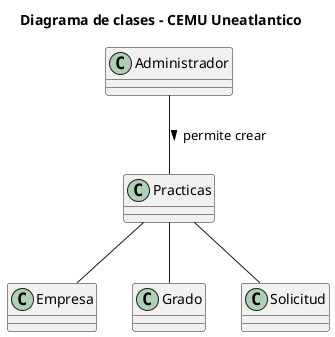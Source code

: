 @startuml Modelo del dominio Ticket

title Diagrama de clases - CEMU Uneatlantico

class Practicas{ 
}

class Empresa{ 
}

class Grado{
}

class Solicitud{ 
}

class Administrador{ 
}

Practicas -- Empresa
Practicas -- Grado
Practicas -- Solicitud
Administrador -- Practicas : > permite crear

@enduml